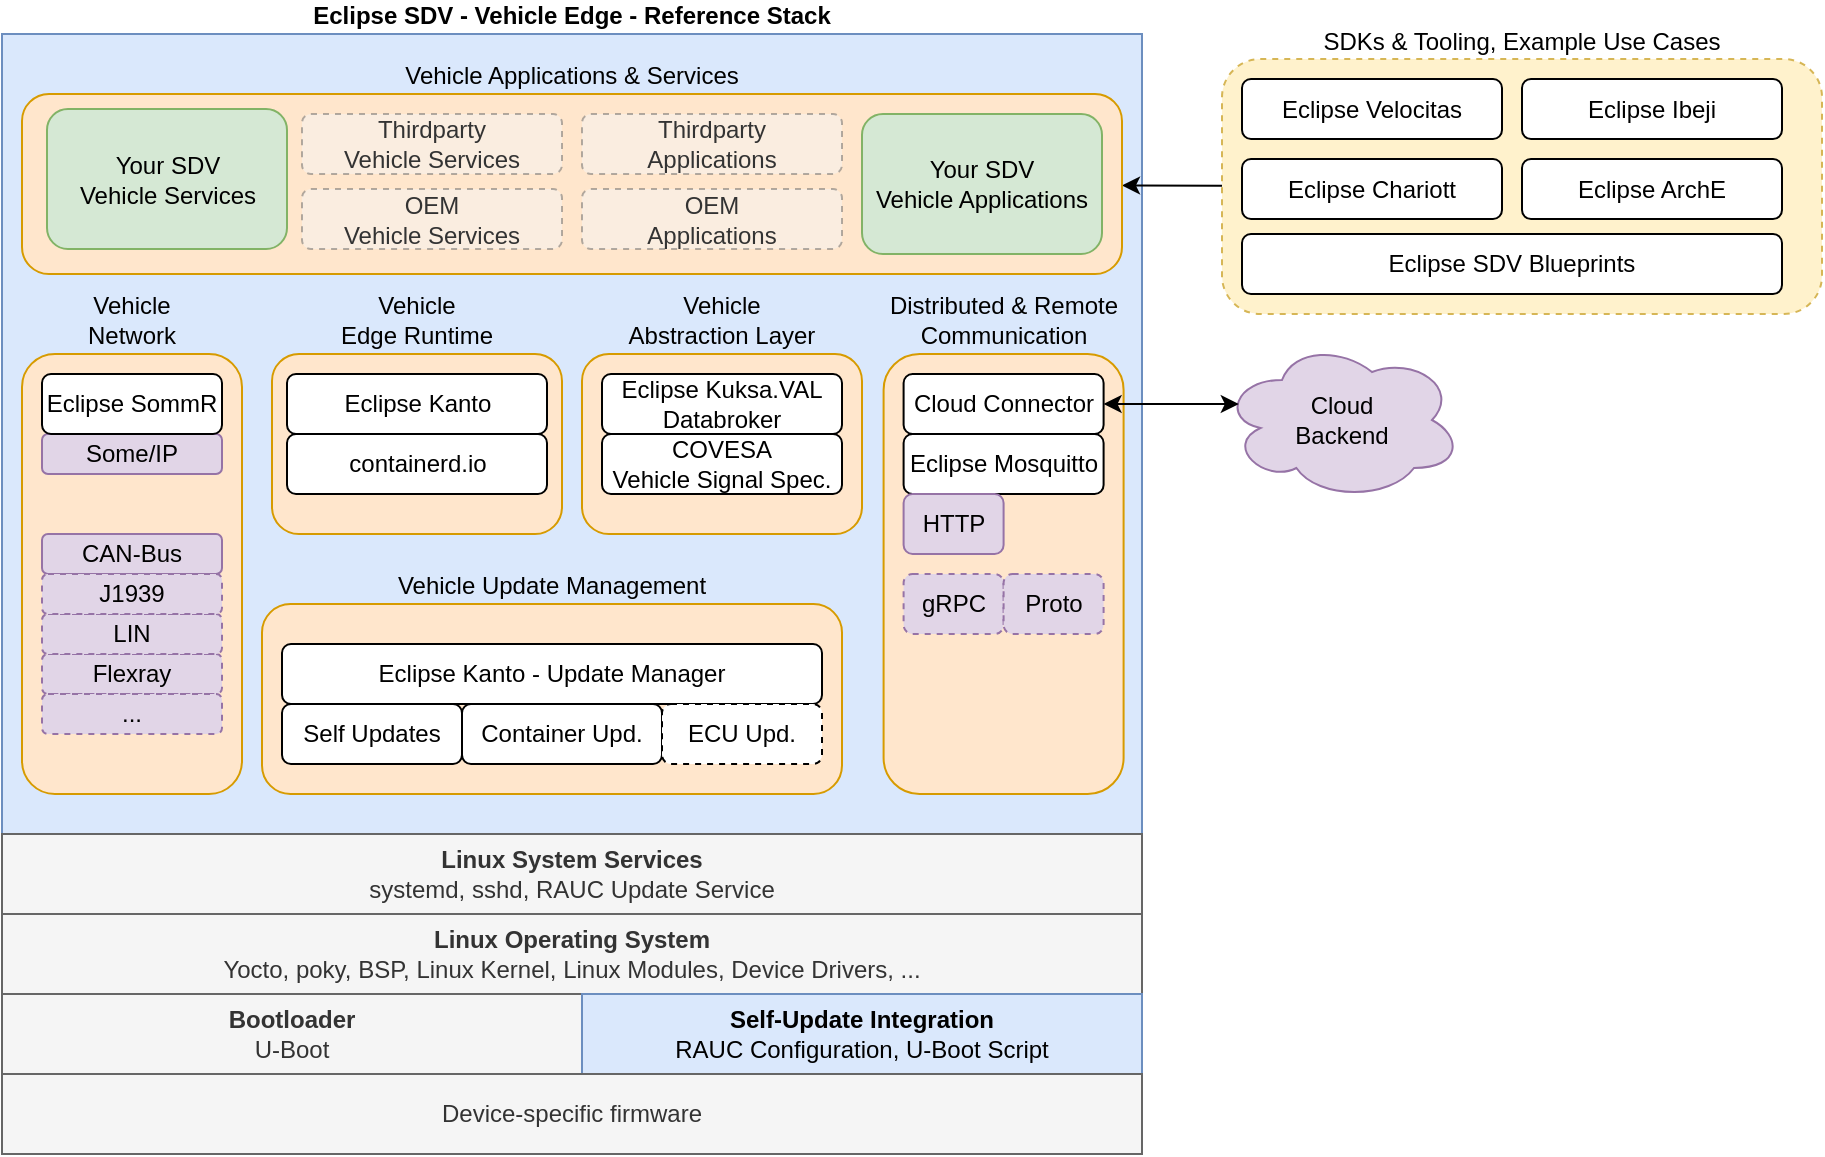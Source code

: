 <mxfile>
    <diagram id="DnxcnsMmbjipHhc27D8_" name="Page-1">
        <mxGraphModel dx="978" dy="632" grid="1" gridSize="10" guides="1" tooltips="1" connect="1" arrows="1" fold="1" page="1" pageScale="1" pageWidth="850" pageHeight="1100" math="0" shadow="0">
            <root>
                <mxCell id="0"/>
                <mxCell id="1" parent="0"/>
                <mxCell id="2" value="&lt;b&gt;Linux Operating System&lt;/b&gt;&lt;br&gt;Yocto, poky, BSP, Linux Kernel, Linux Modules, Device Drivers, ..." style="rounded=0;whiteSpace=wrap;html=1;fillColor=#f5f5f5;fontColor=#333333;strokeColor=#666666;" parent="1" vertex="1">
                    <mxGeometry x="110" y="480" width="570" height="40" as="geometry"/>
                </mxCell>
                <mxCell id="4" value="&lt;b&gt;Eclipse SDV - Vehicle Edge - Reference Stack&lt;/b&gt;" style="rounded=0;whiteSpace=wrap;html=1;fillColor=#dae8fc;strokeColor=#6c8ebf;labelPosition=center;verticalLabelPosition=top;align=center;verticalAlign=bottom;" parent="1" vertex="1">
                    <mxGeometry x="110" y="40" width="570" height="400" as="geometry"/>
                </mxCell>
                <mxCell id="6" value="&lt;b&gt;Bootloader&lt;/b&gt;&lt;br&gt;U-Boot" style="rounded=0;whiteSpace=wrap;html=1;fillColor=#f5f5f5;fontColor=#333333;strokeColor=#666666;" parent="1" vertex="1">
                    <mxGeometry x="110" y="520" width="290" height="40" as="geometry"/>
                </mxCell>
                <mxCell id="7" value="&lt;b&gt;Self-Update Integration&lt;/b&gt;&lt;br&gt;RAUC Configuration, U-Boot Script" style="rounded=0;whiteSpace=wrap;html=1;fillColor=#dae8fc;strokeColor=#6c8ebf;" parent="1" vertex="1">
                    <mxGeometry x="400" y="520" width="280" height="40" as="geometry"/>
                </mxCell>
                <mxCell id="8" value="Device-specific firmware" style="rounded=0;whiteSpace=wrap;html=1;fillColor=#f5f5f5;fontColor=#333333;strokeColor=#666666;" parent="1" vertex="1">
                    <mxGeometry x="110" y="560" width="570" height="40" as="geometry"/>
                </mxCell>
                <mxCell id="14" value="&lt;b&gt;Linux System Services&lt;/b&gt;&lt;br&gt;systemd, sshd, RAUC Update Service" style="rounded=0;whiteSpace=wrap;html=1;fillColor=#f5f5f5;fontColor=#333333;strokeColor=#666666;" parent="1" vertex="1">
                    <mxGeometry x="110" y="440" width="570" height="40" as="geometry"/>
                </mxCell>
                <mxCell id="18" value="Vehicle&lt;br&gt;Abstraction Layer" style="rounded=1;whiteSpace=wrap;html=1;fillColor=#ffe6cc;strokeColor=#d79b00;labelPosition=center;verticalLabelPosition=top;align=center;verticalAlign=bottom;" vertex="1" parent="1">
                    <mxGeometry x="400" y="200" width="140" height="90" as="geometry"/>
                </mxCell>
                <mxCell id="19" value="Vehicle&lt;br&gt;Edge Runtime" style="rounded=1;whiteSpace=wrap;html=1;fillColor=#ffe6cc;strokeColor=#d79b00;labelPosition=center;verticalLabelPosition=top;align=center;verticalAlign=bottom;" vertex="1" parent="1">
                    <mxGeometry x="245" y="200" width="145" height="90" as="geometry"/>
                </mxCell>
                <mxCell id="20" value="Distributed&amp;nbsp;&amp;amp; Remote Communication" style="rounded=1;whiteSpace=wrap;html=1;fillColor=#ffe6cc;strokeColor=#d79b00;labelPosition=center;verticalLabelPosition=top;align=center;verticalAlign=bottom;" vertex="1" parent="1">
                    <mxGeometry x="550.8" y="200" width="120" height="220" as="geometry"/>
                </mxCell>
                <mxCell id="23" value="Eclipse Kanto" style="rounded=1;whiteSpace=wrap;html=1;" vertex="1" parent="1">
                    <mxGeometry x="252.5" y="210" width="130" height="30" as="geometry"/>
                </mxCell>
                <mxCell id="24" value="containerd.io" style="rounded=1;whiteSpace=wrap;html=1;" vertex="1" parent="1">
                    <mxGeometry x="252.5" y="240" width="130" height="30" as="geometry"/>
                </mxCell>
                <mxCell id="26" value="Eclipse Kuksa.VAL&lt;br&gt;Databroker" style="rounded=1;whiteSpace=wrap;html=1;" vertex="1" parent="1">
                    <mxGeometry x="410" y="210" width="120" height="30" as="geometry"/>
                </mxCell>
                <mxCell id="29" value="COVESA&lt;br&gt;Vehicle Signal Spec." style="rounded=1;whiteSpace=wrap;html=1;" vertex="1" parent="1">
                    <mxGeometry x="410" y="240" width="120" height="30" as="geometry"/>
                </mxCell>
                <mxCell id="28" value="Vehicle Update Management" style="rounded=1;whiteSpace=wrap;html=1;fillColor=#ffe6cc;strokeColor=#d79b00;labelPosition=center;verticalLabelPosition=top;align=center;verticalAlign=bottom;" vertex="1" parent="1">
                    <mxGeometry x="240" y="325" width="290" height="95" as="geometry"/>
                </mxCell>
                <mxCell id="17" value="Eclipse Kanto - Update Manager" style="rounded=1;whiteSpace=wrap;html=1;" vertex="1" parent="1">
                    <mxGeometry x="250" y="345" width="270" height="30" as="geometry"/>
                </mxCell>
                <mxCell id="30" value="Self Updates" style="rounded=1;whiteSpace=wrap;html=1;" vertex="1" parent="1">
                    <mxGeometry x="250" y="375" width="90" height="30" as="geometry"/>
                </mxCell>
                <mxCell id="31" value="Container Upd." style="rounded=1;whiteSpace=wrap;html=1;" vertex="1" parent="1">
                    <mxGeometry x="340" y="375" width="100" height="30" as="geometry"/>
                </mxCell>
                <mxCell id="32" value="ECU Upd." style="rounded=1;whiteSpace=wrap;html=1;dashed=1;" vertex="1" parent="1">
                    <mxGeometry x="440" y="375" width="80" height="30" as="geometry"/>
                </mxCell>
                <mxCell id="33" value="Eclipse Mosquitto" style="rounded=1;whiteSpace=wrap;html=1;" vertex="1" parent="1">
                    <mxGeometry x="560.8" y="240" width="100" height="30" as="geometry"/>
                </mxCell>
                <mxCell id="34" value="Cloud Connector" style="rounded=1;whiteSpace=wrap;html=1;" vertex="1" parent="1">
                    <mxGeometry x="560.8" y="210" width="100" height="30" as="geometry"/>
                </mxCell>
                <mxCell id="35" value="HTTP" style="rounded=1;whiteSpace=wrap;html=1;fillColor=#e1d5e7;strokeColor=#9673a6;" vertex="1" parent="1">
                    <mxGeometry x="560.8" y="270" width="50" height="30" as="geometry"/>
                </mxCell>
                <mxCell id="36" value="gRPC" style="rounded=1;whiteSpace=wrap;html=1;fillColor=#e1d5e7;strokeColor=#9673a6;" vertex="1" parent="1">
                    <mxGeometry x="140" y="235" width="60" height="30" as="geometry"/>
                </mxCell>
                <mxCell id="51" style="edgeStyle=none;html=1;fontFamily=Helvetica;fontSize=12;fontColor=default;" edge="1" parent="1" source="45" target="50">
                    <mxGeometry relative="1" as="geometry"/>
                </mxCell>
                <mxCell id="45" value="SDKs &amp;amp; Tooling, Example Use Cases" style="rounded=1;whiteSpace=wrap;html=1;fillColor=#fff2cc;strokeColor=#d6b656;labelPosition=center;verticalLabelPosition=top;align=center;verticalAlign=bottom;dashed=1;" vertex="1" parent="1">
                    <mxGeometry x="720" y="52.5" width="300" height="127.5" as="geometry"/>
                </mxCell>
                <mxCell id="46" value="Eclipse Velocitas" style="rounded=1;whiteSpace=wrap;html=1;" vertex="1" parent="1">
                    <mxGeometry x="730" y="62.5" width="130" height="30" as="geometry"/>
                </mxCell>
                <mxCell id="47" value="Eclipse Chariott" style="rounded=1;whiteSpace=wrap;html=1;" vertex="1" parent="1">
                    <mxGeometry x="730" y="102.5" width="130" height="30" as="geometry"/>
                </mxCell>
                <mxCell id="48" value="Eclipse Ibeji" style="rounded=1;whiteSpace=wrap;html=1;" vertex="1" parent="1">
                    <mxGeometry x="870" y="62.5" width="130" height="30" as="geometry"/>
                </mxCell>
                <mxCell id="49" value="Eclipse ArchE" style="rounded=1;whiteSpace=wrap;html=1;" vertex="1" parent="1">
                    <mxGeometry x="870" y="102.5" width="130" height="30" as="geometry"/>
                </mxCell>
                <mxCell id="50" value="Vehicle Applications &amp;amp; Services" style="rounded=1;whiteSpace=wrap;html=1;fillColor=#ffe6cc;strokeColor=#d79b00;labelPosition=center;verticalLabelPosition=top;align=center;verticalAlign=bottom;" vertex="1" parent="1">
                    <mxGeometry x="120" y="70" width="550" height="90" as="geometry"/>
                </mxCell>
                <mxCell id="52" value="Your SDV&lt;br&gt;Vehicle Applications" style="rounded=1;whiteSpace=wrap;html=1;fillColor=#d5e8d4;strokeColor=#82b366;" vertex="1" parent="1">
                    <mxGeometry x="540" y="80" width="120" height="70" as="geometry"/>
                </mxCell>
                <mxCell id="53" value="Your SDV&lt;br&gt;Vehicle Services" style="rounded=1;whiteSpace=wrap;html=1;fillColor=#d5e8d4;strokeColor=#82b366;" vertex="1" parent="1">
                    <mxGeometry x="132.5" y="77.5" width="120" height="70" as="geometry"/>
                </mxCell>
                <mxCell id="54" value="Cloud&lt;br&gt;Backend" style="ellipse;shape=cloud;whiteSpace=wrap;html=1;rounded=1;strokeColor=#9673a6;fontFamily=Helvetica;fontSize=12;fontColor=default;fillColor=#e1d5e7;" vertex="1" parent="1">
                    <mxGeometry x="720" y="193" width="120" height="80" as="geometry"/>
                </mxCell>
                <mxCell id="57" value="Vehicle&lt;br&gt;Network" style="rounded=1;whiteSpace=wrap;html=1;fillColor=#ffe6cc;strokeColor=#d79b00;labelPosition=center;verticalLabelPosition=top;align=center;verticalAlign=bottom;" vertex="1" parent="1">
                    <mxGeometry x="120" y="200" width="110" height="220" as="geometry"/>
                </mxCell>
                <mxCell id="22" value="Some/IP" style="rounded=1;whiteSpace=wrap;html=1;fillColor=#e1d5e7;strokeColor=#9673a6;" vertex="1" parent="1">
                    <mxGeometry x="130" y="240" width="90" height="20" as="geometry"/>
                </mxCell>
                <mxCell id="25" value="Eclipse SommR" style="rounded=1;whiteSpace=wrap;html=1;" vertex="1" parent="1">
                    <mxGeometry x="130" y="210" width="90" height="30" as="geometry"/>
                </mxCell>
                <mxCell id="21" value="CAN-Bus" style="rounded=1;whiteSpace=wrap;html=1;fillColor=#e1d5e7;strokeColor=#9673a6;" vertex="1" parent="1">
                    <mxGeometry x="130" y="290" width="90" height="20" as="geometry"/>
                </mxCell>
                <mxCell id="58" value="Flexray" style="rounded=1;whiteSpace=wrap;html=1;fillColor=#e1d5e7;strokeColor=#9673a6;dashed=1;" vertex="1" parent="1">
                    <mxGeometry x="130" y="350" width="90" height="20" as="geometry"/>
                </mxCell>
                <mxCell id="59" value="LIN" style="rounded=1;whiteSpace=wrap;html=1;fillColor=#e1d5e7;strokeColor=#9673a6;dashed=1;" vertex="1" parent="1">
                    <mxGeometry x="130" y="330" width="90" height="20" as="geometry"/>
                </mxCell>
                <mxCell id="60" value="..." style="rounded=1;whiteSpace=wrap;html=1;fillColor=#e1d5e7;strokeColor=#9673a6;dashed=1;" vertex="1" parent="1">
                    <mxGeometry x="130" y="370" width="90" height="20" as="geometry"/>
                </mxCell>
                <mxCell id="61" value="J1939" style="rounded=1;whiteSpace=wrap;html=1;fillColor=#e1d5e7;strokeColor=#9673a6;dashed=1;" vertex="1" parent="1">
                    <mxGeometry x="130" y="310" width="90" height="20" as="geometry"/>
                </mxCell>
                <mxCell id="62" value="gRPC" style="rounded=1;whiteSpace=wrap;html=1;fillColor=#e1d5e7;strokeColor=#9673a6;dashed=1;" vertex="1" parent="1">
                    <mxGeometry x="560.8" y="310" width="50" height="30" as="geometry"/>
                </mxCell>
                <mxCell id="63" value="Proto" style="rounded=1;whiteSpace=wrap;html=1;fillColor=#e1d5e7;strokeColor=#9673a6;dashed=1;" vertex="1" parent="1">
                    <mxGeometry x="610.8" y="310" width="50" height="30" as="geometry"/>
                </mxCell>
                <mxCell id="55" style="edgeStyle=none;html=1;entryX=0.07;entryY=0.4;entryDx=0;entryDy=0;entryPerimeter=0;fontFamily=Helvetica;fontSize=12;fontColor=default;exitX=1;exitY=0.5;exitDx=0;exitDy=0;startArrow=classic;startFill=1;" edge="1" parent="1" source="34" target="54">
                    <mxGeometry relative="1" as="geometry">
                        <mxPoint x="720" y="235" as="targetPoint"/>
                    </mxGeometry>
                </mxCell>
                <mxCell id="64" value="Thirdparty&lt;br&gt;Vehicle Services" style="rounded=1;whiteSpace=wrap;html=1;dashed=1;fillColor=#f5f5f5;fontColor=#333333;strokeColor=#666666;opacity=50;" vertex="1" parent="1">
                    <mxGeometry x="260" y="80" width="130" height="30" as="geometry"/>
                </mxCell>
                <mxCell id="65" value="Thirdparty&lt;br&gt;Applications" style="rounded=1;whiteSpace=wrap;html=1;dashed=1;fillColor=#f5f5f5;fontColor=#333333;strokeColor=#666666;opacity=50;" vertex="1" parent="1">
                    <mxGeometry x="400" y="80" width="130" height="30" as="geometry"/>
                </mxCell>
                <mxCell id="68" value="OEM&lt;br&gt;Vehicle Services" style="rounded=1;whiteSpace=wrap;html=1;dashed=1;fillColor=#f5f5f5;fontColor=#333333;strokeColor=#666666;opacity=50;" vertex="1" parent="1">
                    <mxGeometry x="260" y="117.5" width="130" height="30" as="geometry"/>
                </mxCell>
                <mxCell id="71" value="OEM&lt;br&gt;Applications" style="rounded=1;whiteSpace=wrap;html=1;dashed=1;fillColor=#f5f5f5;fontColor=#333333;strokeColor=#666666;opacity=50;" vertex="1" parent="1">
                    <mxGeometry x="400" y="117.5" width="130" height="30" as="geometry"/>
                </mxCell>
                <mxCell id="72" value="Eclipse SDV Blueprints" style="rounded=1;whiteSpace=wrap;html=1;" vertex="1" parent="1">
                    <mxGeometry x="730" y="140" width="270" height="30" as="geometry"/>
                </mxCell>
            </root>
        </mxGraphModel>
    </diagram>
</mxfile>